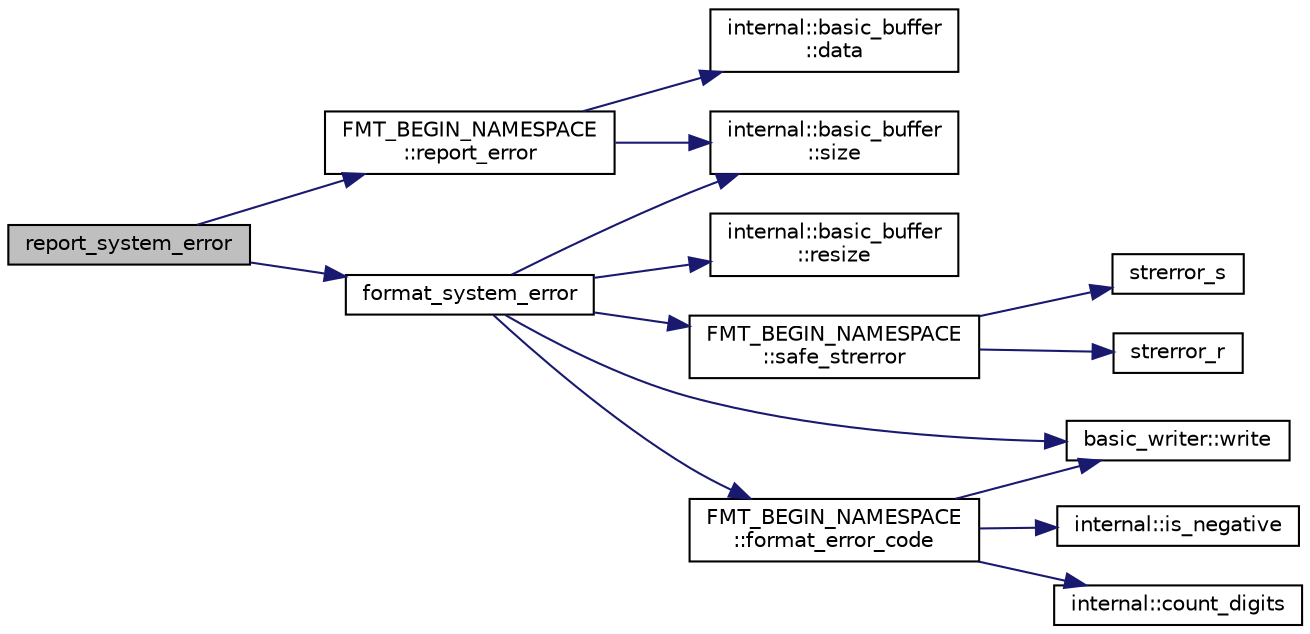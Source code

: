 digraph "report_system_error"
{
  edge [fontname="Helvetica",fontsize="10",labelfontname="Helvetica",labelfontsize="10"];
  node [fontname="Helvetica",fontsize="10",shape=record];
  rankdir="LR";
  Node1 [label="report_system_error",height=0.2,width=0.4,color="black", fillcolor="grey75", style="filled" fontcolor="black"];
  Node1 -> Node2 [color="midnightblue",fontsize="10",style="solid",fontname="Helvetica"];
  Node2 [label="FMT_BEGIN_NAMESPACE\l::report_error",height=0.2,width=0.4,color="black", fillcolor="white", style="filled",URL="$namespace_f_m_t___b_e_g_i_n___n_a_m_e_s_p_a_c_e.html#a9a8134e5f6a1fb2e4fca1b8efdbb3927"];
  Node2 -> Node3 [color="midnightblue",fontsize="10",style="solid",fontname="Helvetica"];
  Node3 [label="internal::basic_buffer\l::data",height=0.2,width=0.4,color="black", fillcolor="white", style="filled",URL="$classinternal_1_1basic__buffer.html#ab4a96d7d4394f469568d290fde5a75a7"];
  Node2 -> Node4 [color="midnightblue",fontsize="10",style="solid",fontname="Helvetica"];
  Node4 [label="internal::basic_buffer\l::size",height=0.2,width=0.4,color="black", fillcolor="white", style="filled",URL="$classinternal_1_1basic__buffer.html#abc95713c3873c5820f10105fe7c7af93"];
  Node1 -> Node5 [color="midnightblue",fontsize="10",style="solid",fontname="Helvetica"];
  Node5 [label="format_system_error",height=0.2,width=0.4,color="black", fillcolor="white", style="filled",URL="$format_8h.html#ac99badb700e346dd1c86629e4e3b900d"];
  Node5 -> Node6 [color="midnightblue",fontsize="10",style="solid",fontname="Helvetica"];
  Node6 [label="internal::basic_buffer\l::resize",height=0.2,width=0.4,color="black", fillcolor="white", style="filled",URL="$classinternal_1_1basic__buffer.html#adbd2b147e114f0cc4573f734d4326669"];
  Node5 -> Node7 [color="midnightblue",fontsize="10",style="solid",fontname="Helvetica"];
  Node7 [label="FMT_BEGIN_NAMESPACE\l::safe_strerror",height=0.2,width=0.4,color="black", fillcolor="white", style="filled",URL="$namespace_f_m_t___b_e_g_i_n___n_a_m_e_s_p_a_c_e.html#a3770dc340d58166b701180e092935e12"];
  Node7 -> Node8 [color="midnightblue",fontsize="10",style="solid",fontname="Helvetica"];
  Node8 [label="strerror_s",height=0.2,width=0.4,color="black", fillcolor="white", style="filled",URL="$format-inl_8h.html#a3bbfb7ce6b764966d8cf5d018589375e"];
  Node7 -> Node9 [color="midnightblue",fontsize="10",style="solid",fontname="Helvetica"];
  Node9 [label="strerror_r",height=0.2,width=0.4,color="black", fillcolor="white", style="filled",URL="$format-inl_8h.html#a8307cb500850a7c5033cf64702e15990"];
  Node5 -> Node4 [color="midnightblue",fontsize="10",style="solid",fontname="Helvetica"];
  Node5 -> Node10 [color="midnightblue",fontsize="10",style="solid",fontname="Helvetica"];
  Node10 [label="basic_writer::write",height=0.2,width=0.4,color="black", fillcolor="white", style="filled",URL="$classbasic__writer.html#a1d44923710a19cdeb09ca5e834641ea8"];
  Node5 -> Node11 [color="midnightblue",fontsize="10",style="solid",fontname="Helvetica"];
  Node11 [label="FMT_BEGIN_NAMESPACE\l::format_error_code",height=0.2,width=0.4,color="black", fillcolor="white", style="filled",URL="$namespace_f_m_t___b_e_g_i_n___n_a_m_e_s_p_a_c_e.html#ad71fe6b856abb34c3351b17daaaae709"];
  Node11 -> Node12 [color="midnightblue",fontsize="10",style="solid",fontname="Helvetica"];
  Node12 [label="internal::is_negative",height=0.2,width=0.4,color="black", fillcolor="white", style="filled",URL="$namespaceinternal.html#ac5822d6a6cf07ba173eae0ab2c53bf8c"];
  Node11 -> Node13 [color="midnightblue",fontsize="10",style="solid",fontname="Helvetica"];
  Node13 [label="internal::count_digits",height=0.2,width=0.4,color="black", fillcolor="white", style="filled",URL="$namespaceinternal.html#acd86a6b6cf0e4e395ebc162686dec65d"];
  Node11 -> Node10 [color="midnightblue",fontsize="10",style="solid",fontname="Helvetica"];
}
